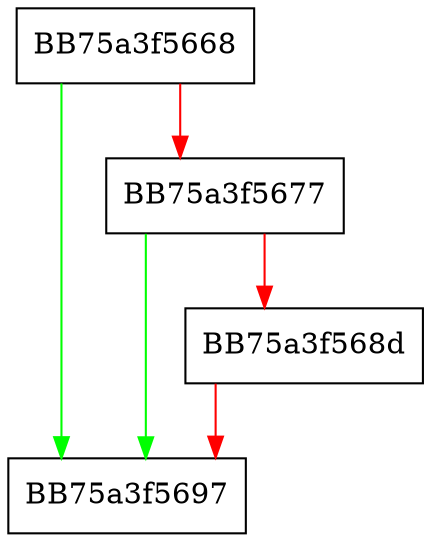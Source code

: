 digraph Shutdown {
  node [shape="box"];
  graph [splines=ortho];
  BB75a3f5668 -> BB75a3f5697 [color="green"];
  BB75a3f5668 -> BB75a3f5677 [color="red"];
  BB75a3f5677 -> BB75a3f5697 [color="green"];
  BB75a3f5677 -> BB75a3f568d [color="red"];
  BB75a3f568d -> BB75a3f5697 [color="red"];
}